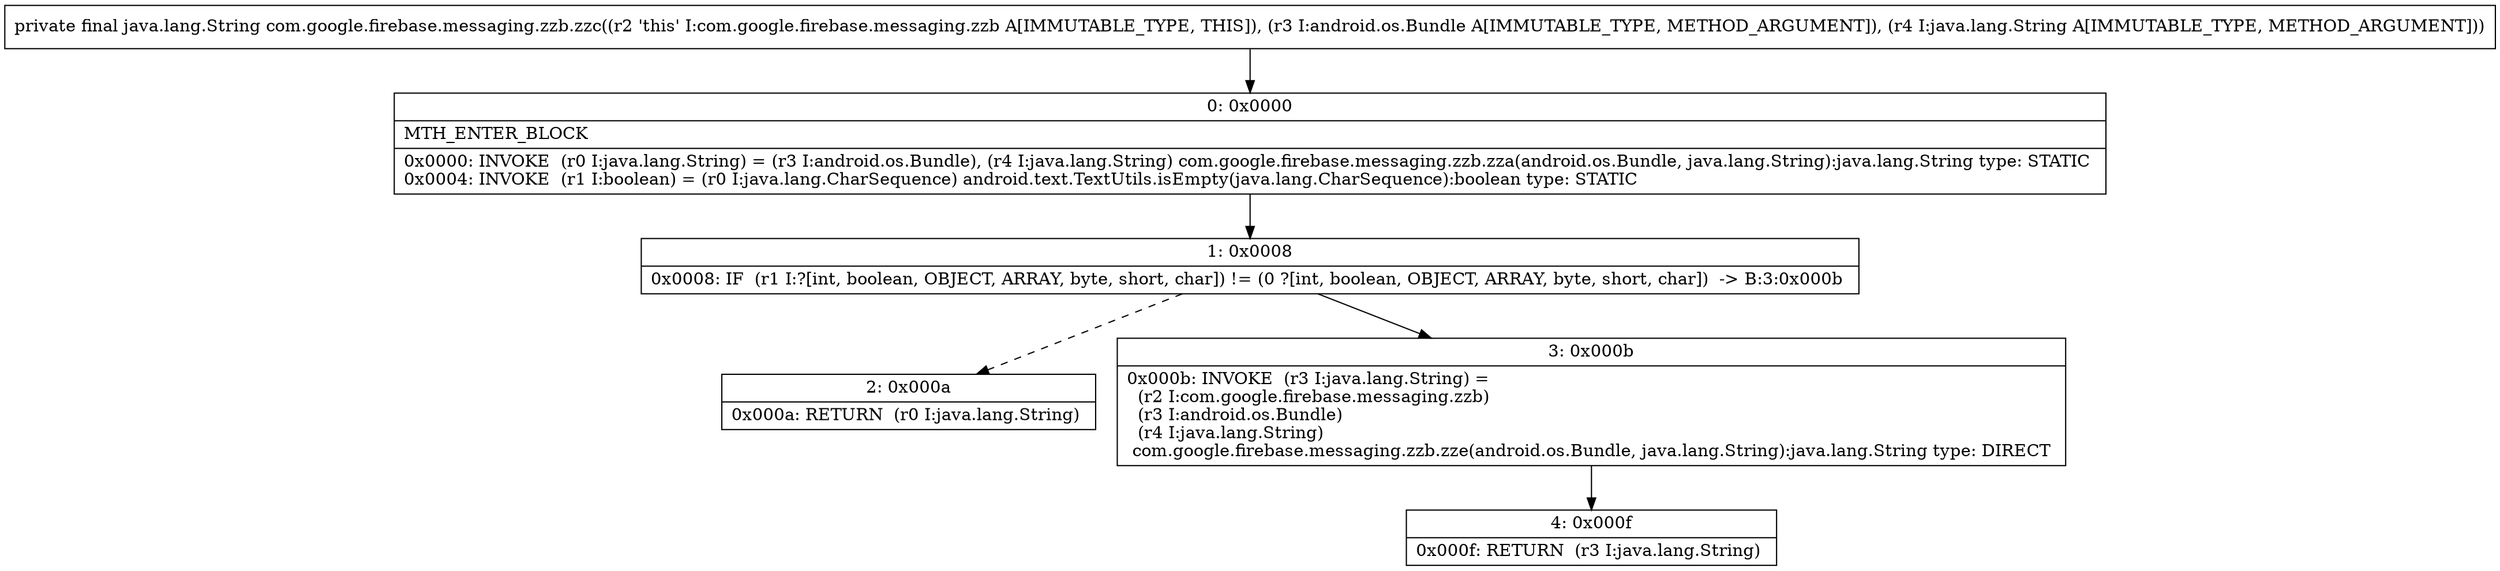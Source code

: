 digraph "CFG forcom.google.firebase.messaging.zzb.zzc(Landroid\/os\/Bundle;Ljava\/lang\/String;)Ljava\/lang\/String;" {
Node_0 [shape=record,label="{0\:\ 0x0000|MTH_ENTER_BLOCK\l|0x0000: INVOKE  (r0 I:java.lang.String) = (r3 I:android.os.Bundle), (r4 I:java.lang.String) com.google.firebase.messaging.zzb.zza(android.os.Bundle, java.lang.String):java.lang.String type: STATIC \l0x0004: INVOKE  (r1 I:boolean) = (r0 I:java.lang.CharSequence) android.text.TextUtils.isEmpty(java.lang.CharSequence):boolean type: STATIC \l}"];
Node_1 [shape=record,label="{1\:\ 0x0008|0x0008: IF  (r1 I:?[int, boolean, OBJECT, ARRAY, byte, short, char]) != (0 ?[int, boolean, OBJECT, ARRAY, byte, short, char])  \-\> B:3:0x000b \l}"];
Node_2 [shape=record,label="{2\:\ 0x000a|0x000a: RETURN  (r0 I:java.lang.String) \l}"];
Node_3 [shape=record,label="{3\:\ 0x000b|0x000b: INVOKE  (r3 I:java.lang.String) = \l  (r2 I:com.google.firebase.messaging.zzb)\l  (r3 I:android.os.Bundle)\l  (r4 I:java.lang.String)\l com.google.firebase.messaging.zzb.zze(android.os.Bundle, java.lang.String):java.lang.String type: DIRECT \l}"];
Node_4 [shape=record,label="{4\:\ 0x000f|0x000f: RETURN  (r3 I:java.lang.String) \l}"];
MethodNode[shape=record,label="{private final java.lang.String com.google.firebase.messaging.zzb.zzc((r2 'this' I:com.google.firebase.messaging.zzb A[IMMUTABLE_TYPE, THIS]), (r3 I:android.os.Bundle A[IMMUTABLE_TYPE, METHOD_ARGUMENT]), (r4 I:java.lang.String A[IMMUTABLE_TYPE, METHOD_ARGUMENT])) }"];
MethodNode -> Node_0;
Node_0 -> Node_1;
Node_1 -> Node_2[style=dashed];
Node_1 -> Node_3;
Node_3 -> Node_4;
}

